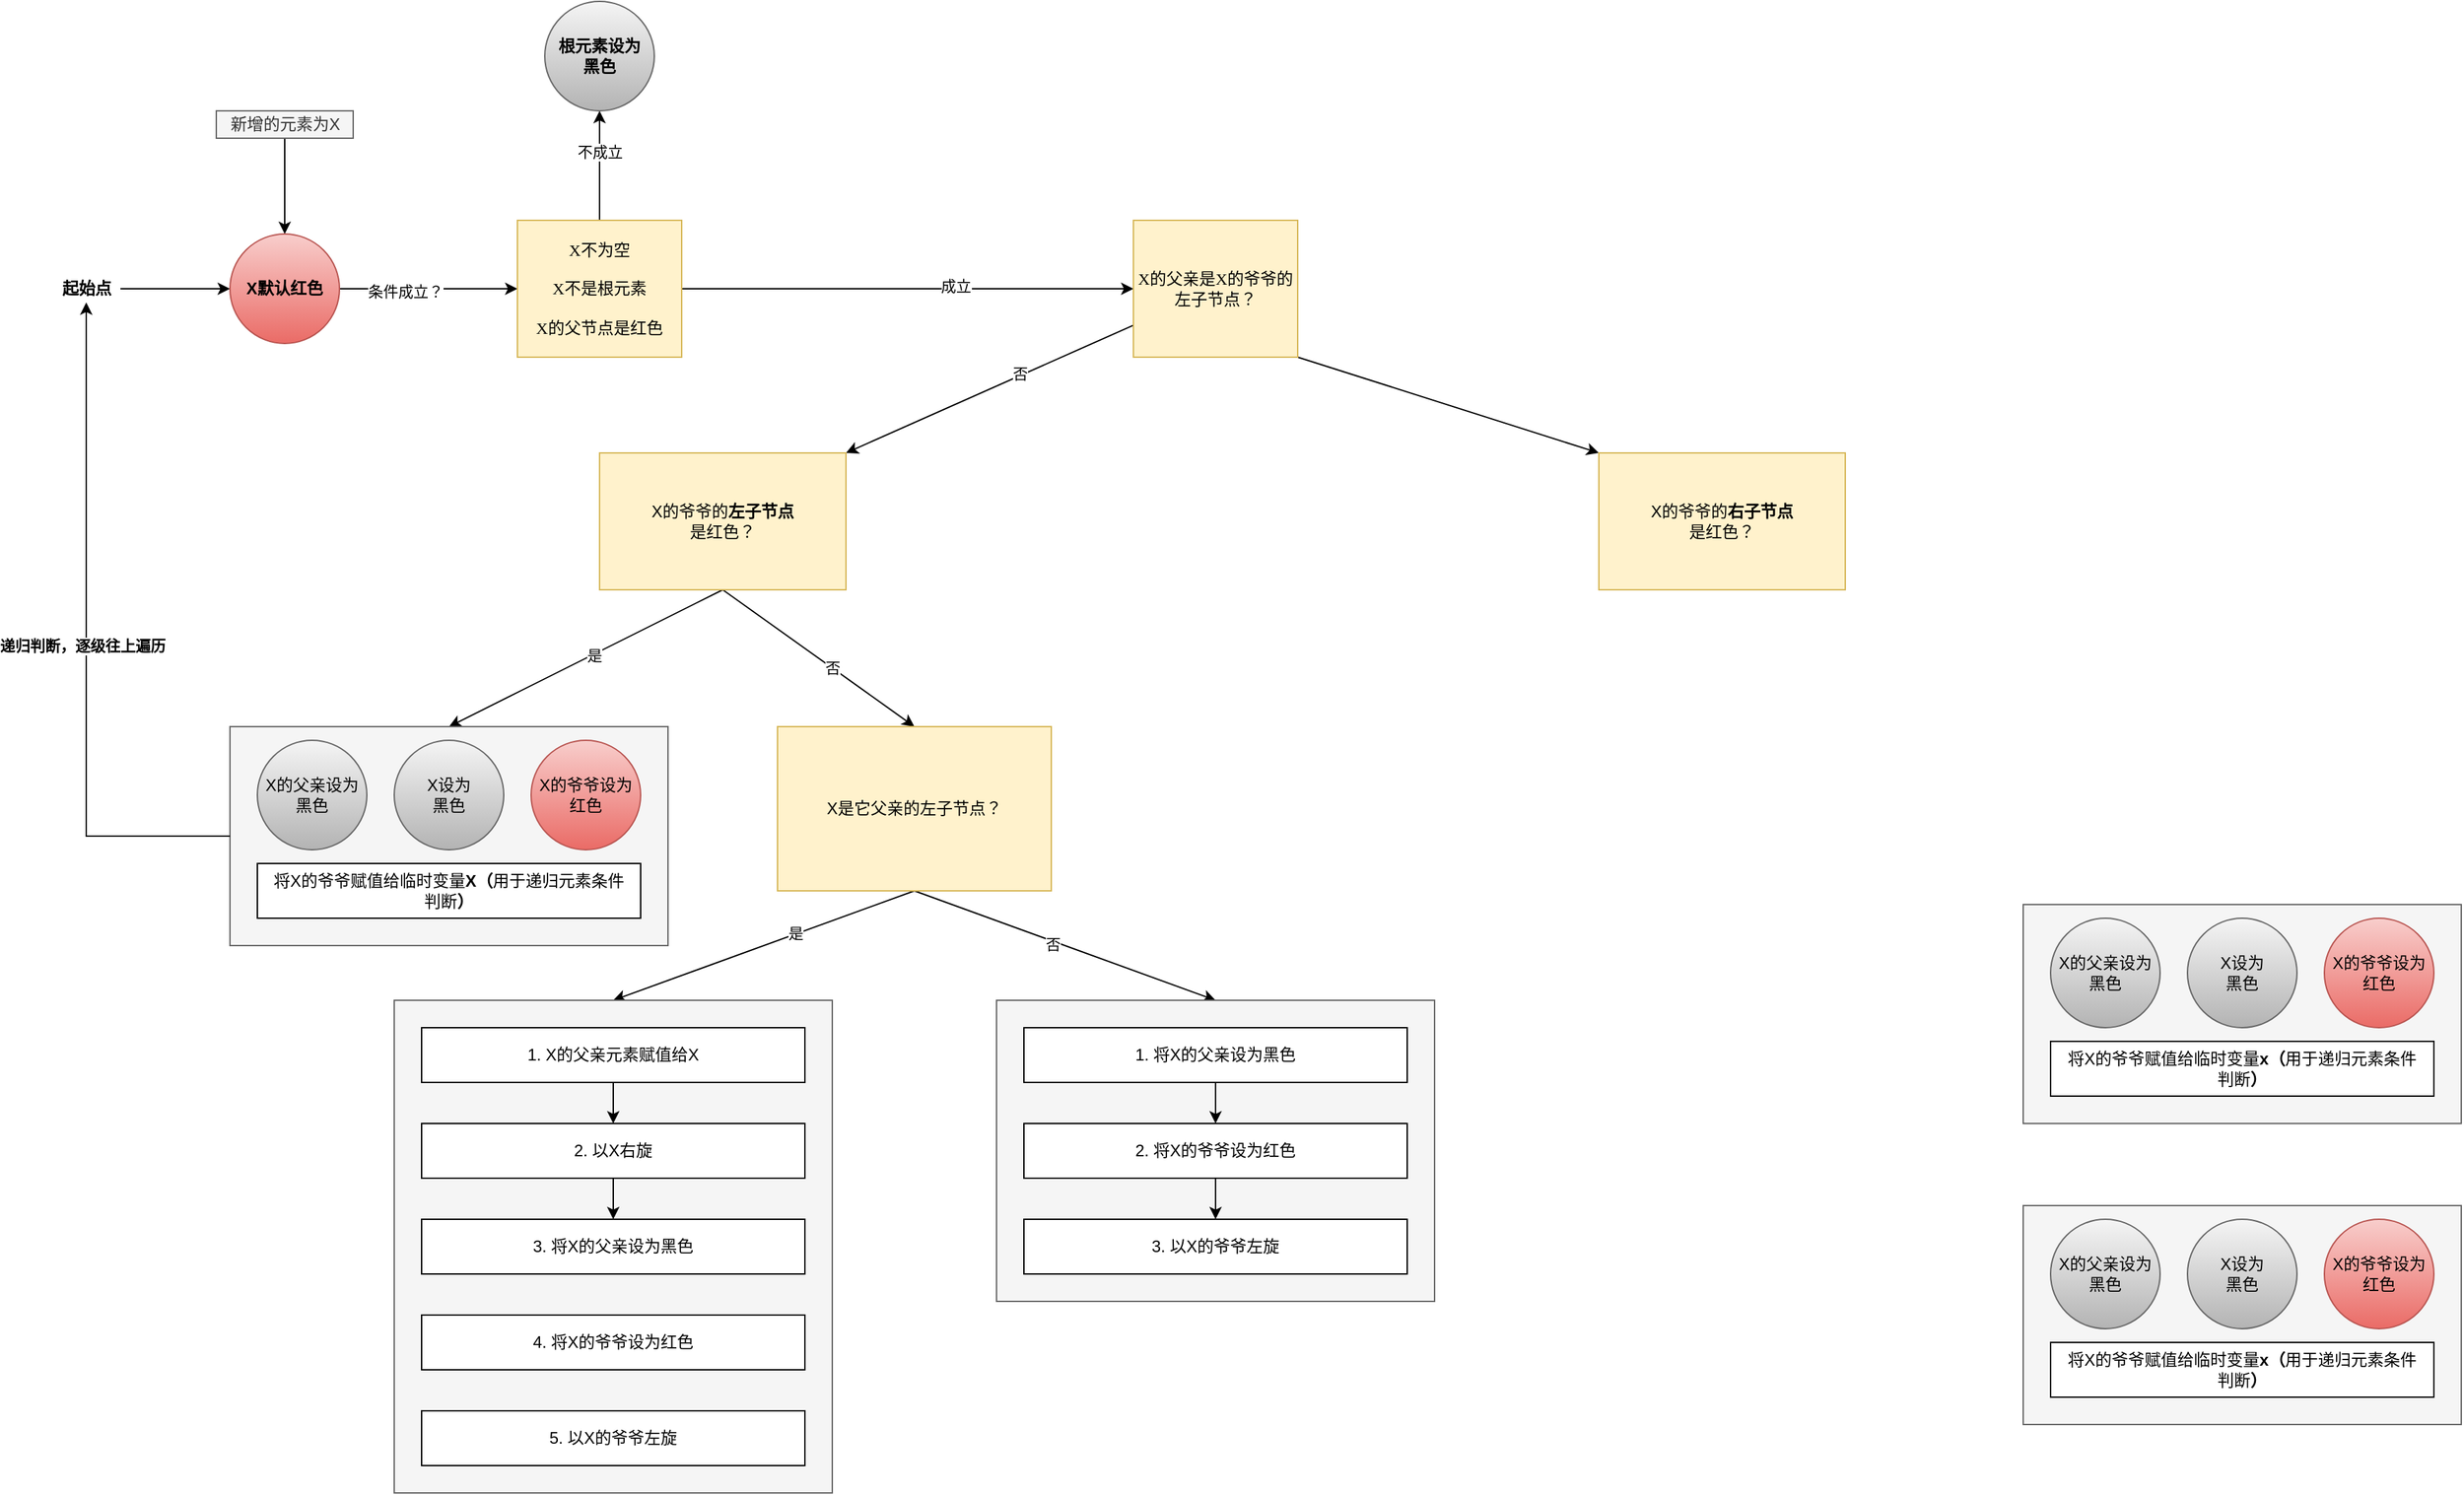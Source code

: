 <mxfile version="14.8.6" type="github">
  <diagram id="0WYaF49rz4EufcF2m3Ne" name="第 1 页">
    <mxGraphModel dx="1408" dy="553" grid="1" gridSize="10" guides="1" tooltips="1" connect="1" arrows="1" fold="1" page="0" pageScale="1" pageWidth="827" pageHeight="1169" math="0" shadow="0">
      <root>
        <mxCell id="0" />
        <mxCell id="1" parent="0" />
        <mxCell id="sCpBqo6rIDwrRzXPLW1Z-14" value="" style="edgeStyle=orthogonalEdgeStyle;rounded=0;orthogonalLoop=1;jettySize=auto;html=1;fontFamily=Times New Roman;" parent="1" source="sCpBqo6rIDwrRzXPLW1Z-2" target="sCpBqo6rIDwrRzXPLW1Z-10" edge="1">
          <mxGeometry relative="1" as="geometry" />
        </mxCell>
        <mxCell id="sCpBqo6rIDwrRzXPLW1Z-2" value="新增的元素为X" style="text;html=1;align=center;verticalAlign=middle;resizable=0;points=[];autosize=1;strokeColor=#666666;fillColor=#f5f5f5;fontColor=#333333;" parent="1" vertex="1">
          <mxGeometry x="150" y="230" width="100" height="20" as="geometry" />
        </mxCell>
        <mxCell id="sCpBqo6rIDwrRzXPLW1Z-12" value="" style="edgeStyle=orthogonalEdgeStyle;rounded=0;orthogonalLoop=1;jettySize=auto;html=1;fontFamily=Times New Roman;" parent="1" source="sCpBqo6rIDwrRzXPLW1Z-8" target="sCpBqo6rIDwrRzXPLW1Z-10" edge="1">
          <mxGeometry relative="1" as="geometry" />
        </mxCell>
        <mxCell id="sCpBqo6rIDwrRzXPLW1Z-8" value="&lt;font face=&quot;Tahoma&quot;&gt;起始点&lt;/font&gt;" style="text;html=1;align=center;verticalAlign=middle;resizable=0;points=[];autosize=1;strokeColor=none;fontStyle=1;spacingTop=0;spacing=0;fontFamily=Times New Roman;" parent="1" vertex="1">
          <mxGeometry x="30" y="350" width="50" height="20" as="geometry" />
        </mxCell>
        <mxCell id="sCpBqo6rIDwrRzXPLW1Z-21" value="" style="edgeStyle=orthogonalEdgeStyle;rounded=0;orthogonalLoop=1;jettySize=auto;html=1;fontFamily=Times New Roman;" parent="1" source="sCpBqo6rIDwrRzXPLW1Z-10" edge="1">
          <mxGeometry relative="1" as="geometry">
            <mxPoint x="370" y="360.0" as="targetPoint" />
          </mxGeometry>
        </mxCell>
        <mxCell id="sCpBqo6rIDwrRzXPLW1Z-22" value="条件成立？" style="edgeLabel;html=1;align=center;verticalAlign=middle;resizable=0;points=[];fontFamily=Times New Roman;" parent="sCpBqo6rIDwrRzXPLW1Z-21" vertex="1" connectable="0">
          <mxGeometry x="-0.272" y="-2" relative="1" as="geometry">
            <mxPoint as="offset" />
          </mxGeometry>
        </mxCell>
        <mxCell id="sCpBqo6rIDwrRzXPLW1Z-10" value="&lt;span&gt;X默认红色&lt;/span&gt;" style="ellipse;whiteSpace=wrap;html=1;aspect=fixed;fillColor=#f8cecc;strokeColor=#b85450;fontStyle=1;gradientColor=#ea6b66;" parent="1" vertex="1">
          <mxGeometry x="160" y="320" width="80" height="80" as="geometry" />
        </mxCell>
        <mxCell id="HmJ5I4ejVigGKdIhbigq-7" value="" style="edgeStyle=orthogonalEdgeStyle;rounded=0;orthogonalLoop=1;jettySize=auto;html=1;entryX=0;entryY=0.5;entryDx=0;entryDy=0;" parent="1" source="sCpBqo6rIDwrRzXPLW1Z-24" edge="1" target="HmJ5I4ejVigGKdIhbigq-12">
          <mxGeometry relative="1" as="geometry">
            <mxPoint x="600" y="360" as="targetPoint" />
          </mxGeometry>
        </mxCell>
        <mxCell id="HmJ5I4ejVigGKdIhbigq-8" value="成立" style="edgeLabel;html=1;align=center;verticalAlign=middle;resizable=0;points=[];" parent="HmJ5I4ejVigGKdIhbigq-7" vertex="1" connectable="0">
          <mxGeometry x="0.208" y="2" relative="1" as="geometry">
            <mxPoint as="offset" />
          </mxGeometry>
        </mxCell>
        <mxCell id="HmJ5I4ejVigGKdIhbigq-10" value="" style="edgeStyle=orthogonalEdgeStyle;rounded=0;orthogonalLoop=1;jettySize=auto;html=1;" parent="1" source="sCpBqo6rIDwrRzXPLW1Z-24" target="HmJ5I4ejVigGKdIhbigq-9" edge="1">
          <mxGeometry relative="1" as="geometry" />
        </mxCell>
        <mxCell id="HmJ5I4ejVigGKdIhbigq-11" value="不成立" style="edgeLabel;html=1;align=center;verticalAlign=middle;resizable=0;points=[];" parent="HmJ5I4ejVigGKdIhbigq-10" vertex="1" connectable="0">
          <mxGeometry x="0.265" relative="1" as="geometry">
            <mxPoint as="offset" />
          </mxGeometry>
        </mxCell>
        <mxCell id="sCpBqo6rIDwrRzXPLW1Z-24" value="&lt;span&gt;X不为空&lt;br&gt;&lt;/span&gt;&lt;br&gt;&lt;span&gt;X不是根元素&lt;br&gt;&lt;/span&gt;&lt;br&gt;&lt;span&gt;X的父节点是红色&lt;/span&gt;" style="rounded=0;whiteSpace=wrap;html=1;fontFamily=Times New Roman;align=center;fillColor=#fff2cc;strokeColor=#d6b656;" parent="1" vertex="1">
          <mxGeometry x="370" y="310" width="120" height="100" as="geometry" />
        </mxCell>
        <mxCell id="HmJ5I4ejVigGKdIhbigq-9" value="根元素设为&lt;br&gt;黑色" style="ellipse;whiteSpace=wrap;html=1;aspect=fixed;fillColor=#f5f5f5;strokeColor=#666666;fontStyle=1;gradientColor=#b3b3b3;" parent="1" vertex="1">
          <mxGeometry x="390" y="150" width="80" height="80" as="geometry" />
        </mxCell>
        <mxCell id="HmJ5I4ejVigGKdIhbigq-14" value="" style="rounded=0;orthogonalLoop=1;jettySize=auto;html=1;entryX=1;entryY=0;entryDx=0;entryDy=0;" parent="1" source="HmJ5I4ejVigGKdIhbigq-12" edge="1" target="HmJ5I4ejVigGKdIhbigq-19">
          <mxGeometry relative="1" as="geometry">
            <mxPoint x="536.471" y="480" as="targetPoint" />
          </mxGeometry>
        </mxCell>
        <mxCell id="HmJ5I4ejVigGKdIhbigq-15" value="否" style="edgeLabel;html=1;align=center;verticalAlign=middle;resizable=0;points=[];" parent="HmJ5I4ejVigGKdIhbigq-14" vertex="1" connectable="0">
          <mxGeometry x="-0.217" y="-2" relative="1" as="geometry">
            <mxPoint as="offset" />
          </mxGeometry>
        </mxCell>
        <mxCell id="sAZ4AjUppSPbebDC3OBb-24" style="rounded=0;orthogonalLoop=1;jettySize=auto;html=1;exitX=1;exitY=1;exitDx=0;exitDy=0;entryX=0;entryY=0;entryDx=0;entryDy=0;" edge="1" parent="1" source="HmJ5I4ejVigGKdIhbigq-12" target="HmJ5I4ejVigGKdIhbigq-16">
          <mxGeometry relative="1" as="geometry" />
        </mxCell>
        <mxCell id="HmJ5I4ejVigGKdIhbigq-12" value="X的父亲是X的爷爷的左子节点？" style="rounded=0;whiteSpace=wrap;html=1;fontFamily=Times New Roman;align=center;fillColor=#fff2cc;strokeColor=#d6b656;" parent="1" vertex="1">
          <mxGeometry x="820" y="310" width="120" height="100" as="geometry" />
        </mxCell>
        <mxCell id="HmJ5I4ejVigGKdIhbigq-16" value="X的爷爷的&lt;b&gt;右子节点&lt;/b&gt;&lt;br&gt;是红色？" style="rounded=0;whiteSpace=wrap;html=1;fillColor=#fff2cc;strokeColor=#d6b656;" parent="1" vertex="1">
          <mxGeometry x="1160" y="480" width="180" height="100" as="geometry" />
        </mxCell>
        <mxCell id="sAZ4AjUppSPbebDC3OBb-25" style="edgeStyle=none;rounded=0;orthogonalLoop=1;jettySize=auto;html=1;exitX=0.5;exitY=1;exitDx=0;exitDy=0;entryX=0.5;entryY=0;entryDx=0;entryDy=0;" edge="1" parent="1" source="HmJ5I4ejVigGKdIhbigq-19" target="HmJ5I4ejVigGKdIhbigq-20">
          <mxGeometry relative="1" as="geometry" />
        </mxCell>
        <mxCell id="sAZ4AjUppSPbebDC3OBb-26" value="是" style="edgeLabel;html=1;align=center;verticalAlign=middle;resizable=0;points=[];" vertex="1" connectable="0" parent="sAZ4AjUppSPbebDC3OBb-25">
          <mxGeometry x="-0.057" y="1" relative="1" as="geometry">
            <mxPoint as="offset" />
          </mxGeometry>
        </mxCell>
        <mxCell id="sAZ4AjUppSPbebDC3OBb-31" style="edgeStyle=none;rounded=0;orthogonalLoop=1;jettySize=auto;html=1;exitX=0.5;exitY=1;exitDx=0;exitDy=0;entryX=0.5;entryY=0;entryDx=0;entryDy=0;" edge="1" parent="1" source="HmJ5I4ejVigGKdIhbigq-19" target="sAZ4AjUppSPbebDC3OBb-30">
          <mxGeometry relative="1" as="geometry" />
        </mxCell>
        <mxCell id="sAZ4AjUppSPbebDC3OBb-32" value="否" style="edgeLabel;html=1;align=center;verticalAlign=middle;resizable=0;points=[];" vertex="1" connectable="0" parent="sAZ4AjUppSPbebDC3OBb-31">
          <mxGeometry x="0.153" y="1" relative="1" as="geometry">
            <mxPoint x="-1" as="offset" />
          </mxGeometry>
        </mxCell>
        <mxCell id="HmJ5I4ejVigGKdIhbigq-19" value="X的爷爷的&lt;b&gt;左子节点&lt;/b&gt;&lt;br&gt;是红色？" style="rounded=0;whiteSpace=wrap;html=1;fillColor=#fff2cc;strokeColor=#d6b656;" parent="1" vertex="1">
          <mxGeometry x="430" y="480" width="180" height="100" as="geometry" />
        </mxCell>
        <mxCell id="sAZ4AjUppSPbebDC3OBb-9" value="" style="rounded=0;whiteSpace=wrap;html=1;fillColor=#f5f5f5;strokeColor=#666666;fontColor=#333333;" vertex="1" parent="1">
          <mxGeometry x="1470" y="810" width="320" height="160" as="geometry" />
        </mxCell>
        <mxCell id="sAZ4AjUppSPbebDC3OBb-10" value="X的父亲设为&lt;br&gt;黑色" style="ellipse;whiteSpace=wrap;html=1;aspect=fixed;fillColor=#f5f5f5;strokeColor=#666666;gradientColor=#b3b3b3;" vertex="1" parent="1">
          <mxGeometry x="1490" y="820" width="80" height="80" as="geometry" />
        </mxCell>
        <mxCell id="sAZ4AjUppSPbebDC3OBb-11" value="X设为&lt;br&gt;黑色" style="ellipse;whiteSpace=wrap;html=1;aspect=fixed;fillColor=#f5f5f5;strokeColor=#666666;gradientColor=#b3b3b3;" vertex="1" parent="1">
          <mxGeometry x="1590" y="820" width="80" height="80" as="geometry" />
        </mxCell>
        <mxCell id="sAZ4AjUppSPbebDC3OBb-12" value="X的爷爷设为&lt;br&gt;红色" style="ellipse;whiteSpace=wrap;html=1;aspect=fixed;fillColor=#f8cecc;strokeColor=#b85450;gradientColor=#ea6b66;" vertex="1" parent="1">
          <mxGeometry x="1690" y="820" width="80" height="80" as="geometry" />
        </mxCell>
        <mxCell id="sAZ4AjUppSPbebDC3OBb-13" value="将X的爷爷赋值给临时变量&lt;b&gt;x（&lt;/b&gt;用于递归元素条件&lt;br&gt;判断&lt;b&gt;）&lt;/b&gt;" style="rounded=0;whiteSpace=wrap;html=1;" vertex="1" parent="1">
          <mxGeometry x="1490" y="910" width="280" height="40" as="geometry" />
        </mxCell>
        <mxCell id="sAZ4AjUppSPbebDC3OBb-14" value="" style="rounded=0;whiteSpace=wrap;html=1;fillColor=#f5f5f5;strokeColor=#666666;fontColor=#333333;" vertex="1" parent="1">
          <mxGeometry x="1470" y="1030" width="320" height="160" as="geometry" />
        </mxCell>
        <mxCell id="sAZ4AjUppSPbebDC3OBb-15" value="X的父亲设为&lt;br&gt;黑色" style="ellipse;whiteSpace=wrap;html=1;aspect=fixed;fillColor=#f5f5f5;strokeColor=#666666;gradientColor=#b3b3b3;" vertex="1" parent="1">
          <mxGeometry x="1490" y="1040" width="80" height="80" as="geometry" />
        </mxCell>
        <mxCell id="sAZ4AjUppSPbebDC3OBb-16" value="X设为&lt;br&gt;黑色" style="ellipse;whiteSpace=wrap;html=1;aspect=fixed;fillColor=#f5f5f5;strokeColor=#666666;gradientColor=#b3b3b3;" vertex="1" parent="1">
          <mxGeometry x="1590" y="1040" width="80" height="80" as="geometry" />
        </mxCell>
        <mxCell id="sAZ4AjUppSPbebDC3OBb-17" value="X的爷爷设为&lt;br&gt;红色" style="ellipse;whiteSpace=wrap;html=1;aspect=fixed;fillColor=#f8cecc;strokeColor=#b85450;gradientColor=#ea6b66;" vertex="1" parent="1">
          <mxGeometry x="1690" y="1040" width="80" height="80" as="geometry" />
        </mxCell>
        <mxCell id="sAZ4AjUppSPbebDC3OBb-18" value="将X的爷爷赋值给临时变量&lt;b&gt;x（&lt;/b&gt;用于递归元素条件&lt;br&gt;判断&lt;b&gt;）&lt;/b&gt;" style="rounded=0;whiteSpace=wrap;html=1;" vertex="1" parent="1">
          <mxGeometry x="1490" y="1130" width="280" height="40" as="geometry" />
        </mxCell>
        <mxCell id="sAZ4AjUppSPbebDC3OBb-19" value="" style="group" vertex="1" connectable="0" parent="1">
          <mxGeometry x="160" y="680" width="320" height="160" as="geometry" />
        </mxCell>
        <mxCell id="HmJ5I4ejVigGKdIhbigq-20" value="" style="rounded=0;whiteSpace=wrap;html=1;fillColor=#f5f5f5;strokeColor=#666666;fontColor=#333333;" parent="sAZ4AjUppSPbebDC3OBb-19" vertex="1">
          <mxGeometry width="320" height="160" as="geometry" />
        </mxCell>
        <mxCell id="HmJ5I4ejVigGKdIhbigq-21" value="X的父亲设为&lt;br&gt;黑色" style="ellipse;whiteSpace=wrap;html=1;aspect=fixed;fillColor=#f5f5f5;strokeColor=#666666;gradientColor=#b3b3b3;" parent="sAZ4AjUppSPbebDC3OBb-19" vertex="1">
          <mxGeometry x="20" y="10" width="80" height="80" as="geometry" />
        </mxCell>
        <mxCell id="HmJ5I4ejVigGKdIhbigq-22" value="X设为&lt;br&gt;黑色" style="ellipse;whiteSpace=wrap;html=1;aspect=fixed;fillColor=#f5f5f5;strokeColor=#666666;gradientColor=#b3b3b3;" parent="sAZ4AjUppSPbebDC3OBb-19" vertex="1">
          <mxGeometry x="120" y="10" width="80" height="80" as="geometry" />
        </mxCell>
        <mxCell id="HmJ5I4ejVigGKdIhbigq-23" value="X的爷爷设为&lt;br&gt;红色" style="ellipse;whiteSpace=wrap;html=1;aspect=fixed;fillColor=#f8cecc;strokeColor=#b85450;gradientColor=#ea6b66;" parent="sAZ4AjUppSPbebDC3OBb-19" vertex="1">
          <mxGeometry x="220" y="10" width="80" height="80" as="geometry" />
        </mxCell>
        <mxCell id="HmJ5I4ejVigGKdIhbigq-24" value="将X的爷爷赋值给临时变量&lt;b&gt;X（&lt;/b&gt;用于递归元素条件&lt;br&gt;判断&lt;b&gt;）&lt;/b&gt;" style="rounded=0;whiteSpace=wrap;html=1;" parent="sAZ4AjUppSPbebDC3OBb-19" vertex="1">
          <mxGeometry x="20" y="100" width="280" height="40" as="geometry" />
        </mxCell>
        <mxCell id="sAZ4AjUppSPbebDC3OBb-22" style="edgeStyle=orthogonalEdgeStyle;rounded=0;orthogonalLoop=1;jettySize=auto;html=1;" edge="1" parent="1" source="HmJ5I4ejVigGKdIhbigq-20" target="sCpBqo6rIDwrRzXPLW1Z-8">
          <mxGeometry relative="1" as="geometry" />
        </mxCell>
        <mxCell id="sAZ4AjUppSPbebDC3OBb-23" value="递归判断，逐级往上遍历" style="edgeLabel;html=1;align=center;verticalAlign=middle;resizable=0;points=[];fontStyle=1" vertex="1" connectable="0" parent="sAZ4AjUppSPbebDC3OBb-22">
          <mxGeometry x="-0.013" y="3" relative="1" as="geometry">
            <mxPoint as="offset" />
          </mxGeometry>
        </mxCell>
        <mxCell id="sAZ4AjUppSPbebDC3OBb-39" style="edgeStyle=none;rounded=0;orthogonalLoop=1;jettySize=auto;html=1;exitX=0.5;exitY=1;exitDx=0;exitDy=0;entryX=0.5;entryY=0;entryDx=0;entryDy=0;" edge="1" parent="1" source="sAZ4AjUppSPbebDC3OBb-30" target="sAZ4AjUppSPbebDC3OBb-4">
          <mxGeometry relative="1" as="geometry" />
        </mxCell>
        <mxCell id="sAZ4AjUppSPbebDC3OBb-40" value="是" style="edgeLabel;html=1;align=center;verticalAlign=middle;resizable=0;points=[];" vertex="1" connectable="0" parent="sAZ4AjUppSPbebDC3OBb-39">
          <mxGeometry x="-0.21" y="-1" relative="1" as="geometry">
            <mxPoint as="offset" />
          </mxGeometry>
        </mxCell>
        <mxCell id="sAZ4AjUppSPbebDC3OBb-50" style="edgeStyle=none;rounded=0;orthogonalLoop=1;jettySize=auto;html=1;exitX=0.5;exitY=1;exitDx=0;exitDy=0;entryX=0.5;entryY=0;entryDx=0;entryDy=0;" edge="1" parent="1" source="sAZ4AjUppSPbebDC3OBb-30" target="sAZ4AjUppSPbebDC3OBb-41">
          <mxGeometry relative="1" as="geometry" />
        </mxCell>
        <mxCell id="sAZ4AjUppSPbebDC3OBb-51" value="否" style="edgeLabel;html=1;align=center;verticalAlign=middle;resizable=0;points=[];" vertex="1" connectable="0" parent="sAZ4AjUppSPbebDC3OBb-50">
          <mxGeometry x="-0.092" y="-2" relative="1" as="geometry">
            <mxPoint x="1" as="offset" />
          </mxGeometry>
        </mxCell>
        <mxCell id="sAZ4AjUppSPbebDC3OBb-30" value="X是它父亲的左子节点？" style="rounded=0;whiteSpace=wrap;html=1;fillColor=#fff2cc;strokeColor=#d6b656;" vertex="1" parent="1">
          <mxGeometry x="560" y="680" width="200" height="120" as="geometry" />
        </mxCell>
        <mxCell id="sAZ4AjUppSPbebDC3OBb-41" value="" style="rounded=0;whiteSpace=wrap;html=1;fillColor=#f5f5f5;strokeColor=#666666;fontColor=#333333;" vertex="1" parent="1">
          <mxGeometry x="720" y="880" width="320" height="220" as="geometry" />
        </mxCell>
        <mxCell id="sAZ4AjUppSPbebDC3OBb-56" value="" style="edgeStyle=none;rounded=0;orthogonalLoop=1;jettySize=auto;html=1;" edge="1" parent="1" source="sAZ4AjUppSPbebDC3OBb-52" target="sAZ4AjUppSPbebDC3OBb-53">
          <mxGeometry relative="1" as="geometry" />
        </mxCell>
        <mxCell id="sAZ4AjUppSPbebDC3OBb-52" value="1.&amp;nbsp;将X的父亲设为黑色" style="rounded=0;whiteSpace=wrap;html=1;" vertex="1" parent="1">
          <mxGeometry x="740" y="900" width="280" height="40" as="geometry" />
        </mxCell>
        <mxCell id="sAZ4AjUppSPbebDC3OBb-57" value="" style="edgeStyle=none;rounded=0;orthogonalLoop=1;jettySize=auto;html=1;" edge="1" parent="1" source="sAZ4AjUppSPbebDC3OBb-53" target="sAZ4AjUppSPbebDC3OBb-54">
          <mxGeometry relative="1" as="geometry" />
        </mxCell>
        <mxCell id="sAZ4AjUppSPbebDC3OBb-53" value="2.&amp;nbsp;将X的爷爷设为红色" style="rounded=0;whiteSpace=wrap;html=1;" vertex="1" parent="1">
          <mxGeometry x="740" y="970" width="280" height="40" as="geometry" />
        </mxCell>
        <mxCell id="sAZ4AjUppSPbebDC3OBb-54" value="3.&amp;nbsp;以X的爷爷左旋" style="rounded=0;whiteSpace=wrap;html=1;" vertex="1" parent="1">
          <mxGeometry x="740" y="1040" width="280" height="40" as="geometry" />
        </mxCell>
        <mxCell id="sAZ4AjUppSPbebDC3OBb-4" value="" style="rounded=0;whiteSpace=wrap;html=1;fillColor=#f5f5f5;strokeColor=#666666;fontColor=#333333;" vertex="1" parent="1">
          <mxGeometry x="280" y="880" width="320" height="360" as="geometry" />
        </mxCell>
        <mxCell id="sAZ4AjUppSPbebDC3OBb-8" value="1. X的父亲元素赋值给X" style="rounded=0;whiteSpace=wrap;html=1;" vertex="1" parent="1">
          <mxGeometry x="300" y="900" width="280" height="40" as="geometry" />
        </mxCell>
        <mxCell id="sAZ4AjUppSPbebDC3OBb-33" value="2.&amp;nbsp;以X右旋" style="rounded=0;whiteSpace=wrap;html=1;" vertex="1" parent="1">
          <mxGeometry x="300" y="970" width="280" height="40" as="geometry" />
        </mxCell>
        <mxCell id="sAZ4AjUppSPbebDC3OBb-34" value="" style="edgeStyle=none;rounded=0;orthogonalLoop=1;jettySize=auto;html=1;" edge="1" parent="1" source="sAZ4AjUppSPbebDC3OBb-8" target="sAZ4AjUppSPbebDC3OBb-33">
          <mxGeometry x="280" y="880" as="geometry" />
        </mxCell>
        <mxCell id="sAZ4AjUppSPbebDC3OBb-35" value="3.&amp;nbsp;将X的父亲设为黑色" style="rounded=0;whiteSpace=wrap;html=1;" vertex="1" parent="1">
          <mxGeometry x="300" y="1040" width="280" height="40" as="geometry" />
        </mxCell>
        <mxCell id="sAZ4AjUppSPbebDC3OBb-36" value="" style="edgeStyle=none;rounded=0;orthogonalLoop=1;jettySize=auto;html=1;" edge="1" parent="1" source="sAZ4AjUppSPbebDC3OBb-33" target="sAZ4AjUppSPbebDC3OBb-35">
          <mxGeometry x="280" y="880" as="geometry" />
        </mxCell>
        <mxCell id="sAZ4AjUppSPbebDC3OBb-37" value="4.&amp;nbsp;将X的爷爷设为红色" style="rounded=0;whiteSpace=wrap;html=1;" vertex="1" parent="1">
          <mxGeometry x="300" y="1110" width="280" height="40" as="geometry" />
        </mxCell>
        <mxCell id="sAZ4AjUppSPbebDC3OBb-38" value="5.&amp;nbsp;以X的爷爷左旋" style="rounded=0;whiteSpace=wrap;html=1;" vertex="1" parent="1">
          <mxGeometry x="300" y="1180" width="280" height="40" as="geometry" />
        </mxCell>
      </root>
    </mxGraphModel>
  </diagram>
</mxfile>
